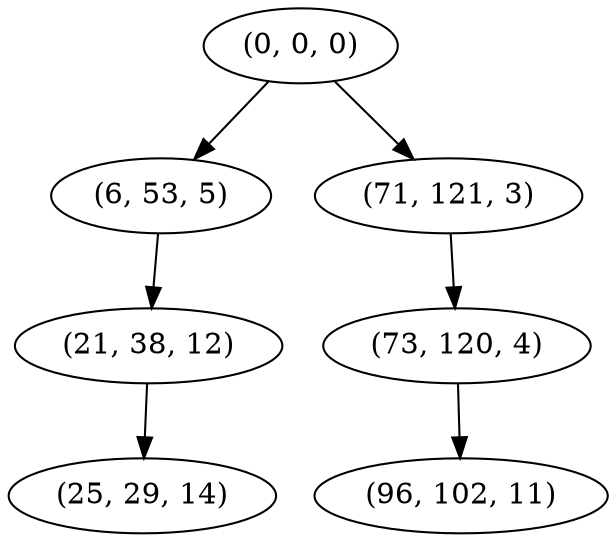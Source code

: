 digraph tree {
    "(0, 0, 0)";
    "(6, 53, 5)";
    "(21, 38, 12)";
    "(25, 29, 14)";
    "(71, 121, 3)";
    "(73, 120, 4)";
    "(96, 102, 11)";
    "(0, 0, 0)" -> "(6, 53, 5)";
    "(0, 0, 0)" -> "(71, 121, 3)";
    "(6, 53, 5)" -> "(21, 38, 12)";
    "(21, 38, 12)" -> "(25, 29, 14)";
    "(71, 121, 3)" -> "(73, 120, 4)";
    "(73, 120, 4)" -> "(96, 102, 11)";
}
